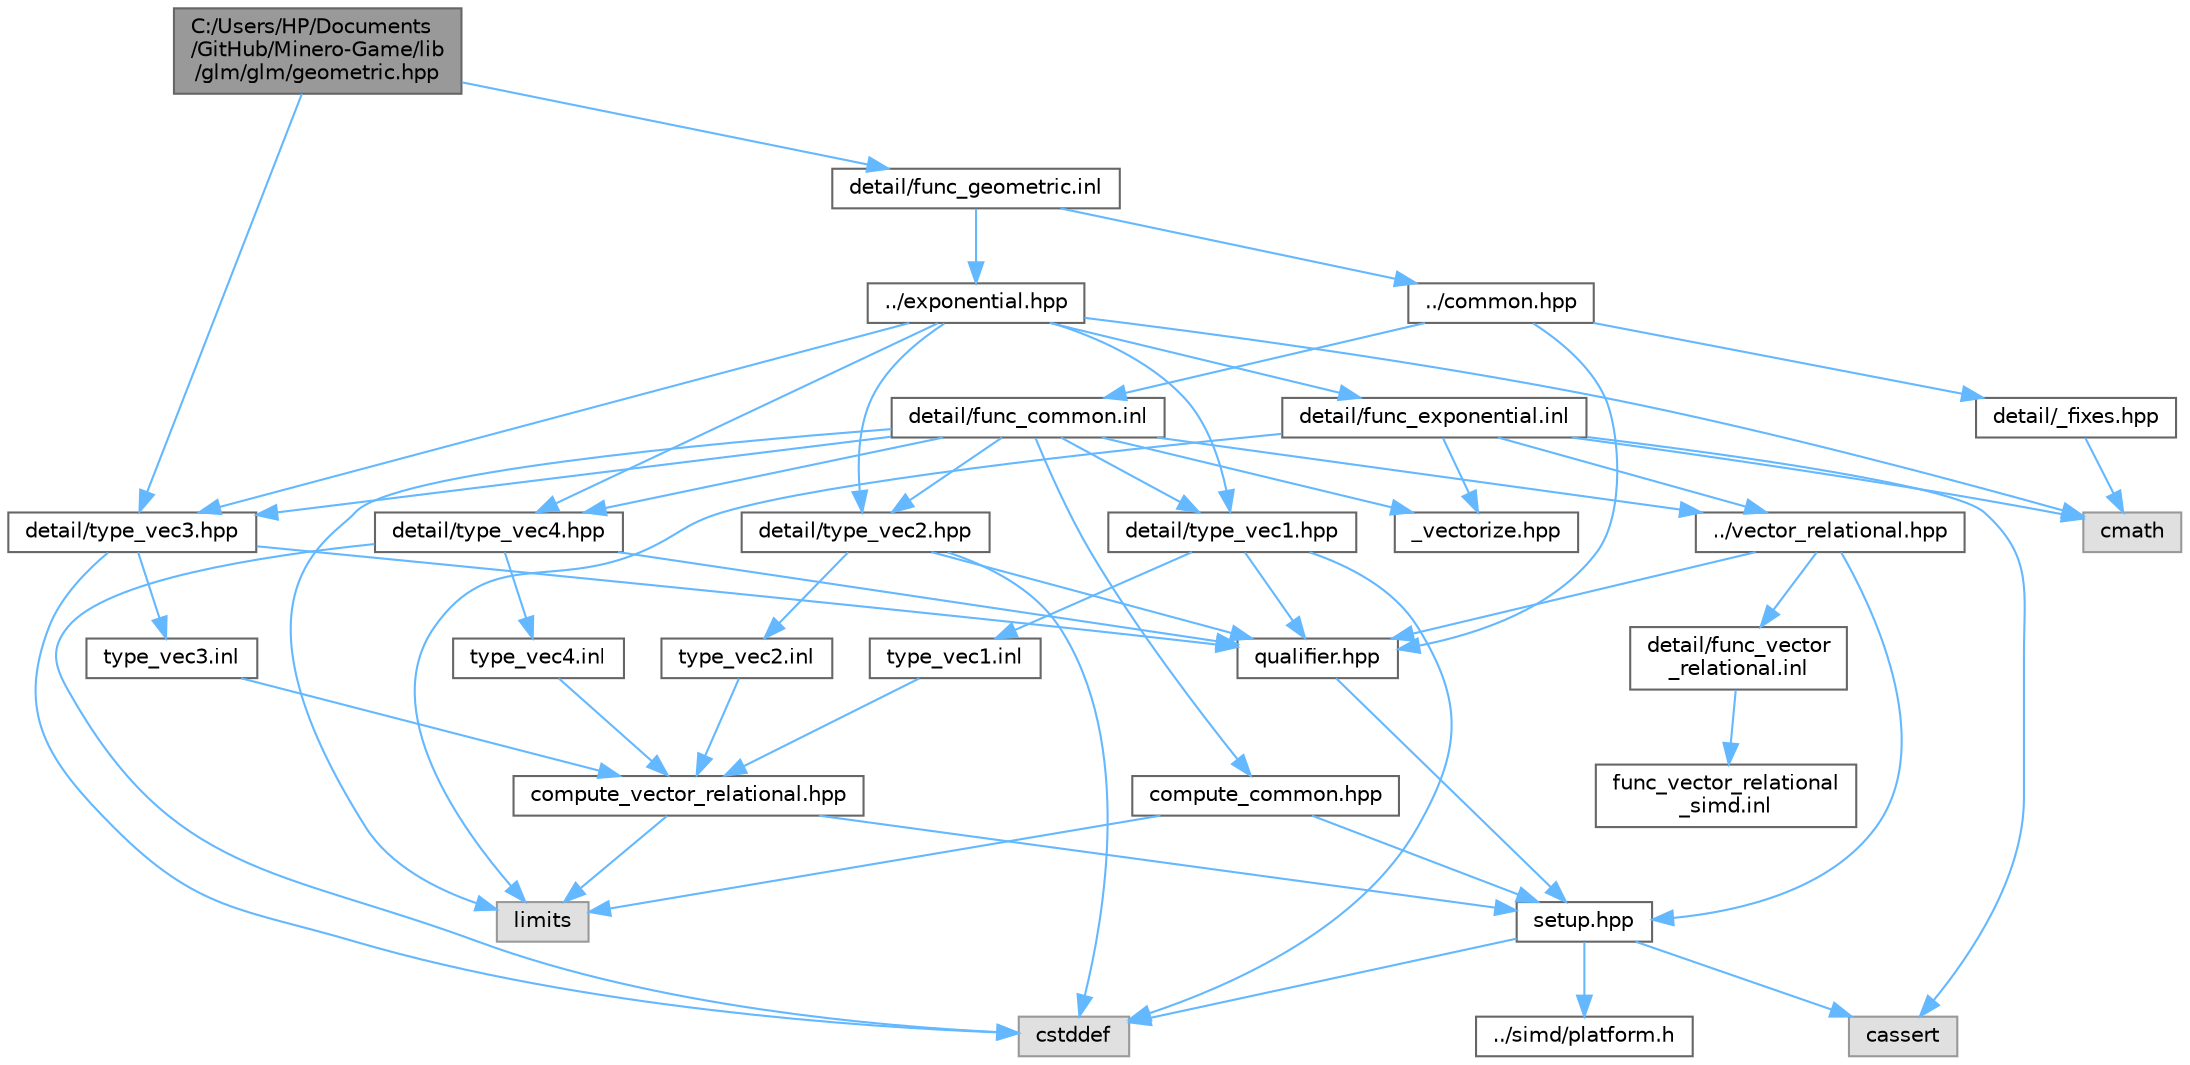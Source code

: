 digraph "C:/Users/HP/Documents/GitHub/Minero-Game/lib/glm/glm/geometric.hpp"
{
 // LATEX_PDF_SIZE
  bgcolor="transparent";
  edge [fontname=Helvetica,fontsize=10,labelfontname=Helvetica,labelfontsize=10];
  node [fontname=Helvetica,fontsize=10,shape=box,height=0.2,width=0.4];
  Node1 [id="Node000001",label="C:/Users/HP/Documents\l/GitHub/Minero-Game/lib\l/glm/glm/geometric.hpp",height=0.2,width=0.4,color="gray40", fillcolor="grey60", style="filled", fontcolor="black",tooltip=" "];
  Node1 -> Node2 [id="edge56_Node000001_Node000002",color="steelblue1",style="solid",tooltip=" "];
  Node2 [id="Node000002",label="detail/type_vec3.hpp",height=0.2,width=0.4,color="grey40", fillcolor="white", style="filled",URL="$lib_2glm_2glm_2detail_2type__vec3_8hpp.html",tooltip=" "];
  Node2 -> Node3 [id="edge57_Node000002_Node000003",color="steelblue1",style="solid",tooltip=" "];
  Node3 [id="Node000003",label="qualifier.hpp",height=0.2,width=0.4,color="grey40", fillcolor="white", style="filled",URL="$lib_2glm_2glm_2detail_2qualifier_8hpp.html",tooltip=" "];
  Node3 -> Node4 [id="edge58_Node000003_Node000004",color="steelblue1",style="solid",tooltip=" "];
  Node4 [id="Node000004",label="setup.hpp",height=0.2,width=0.4,color="grey40", fillcolor="white", style="filled",URL="$lib_2glm_2glm_2detail_2setup_8hpp.html",tooltip=" "];
  Node4 -> Node5 [id="edge59_Node000004_Node000005",color="steelblue1",style="solid",tooltip=" "];
  Node5 [id="Node000005",label="cassert",height=0.2,width=0.4,color="grey60", fillcolor="#E0E0E0", style="filled",tooltip=" "];
  Node4 -> Node6 [id="edge60_Node000004_Node000006",color="steelblue1",style="solid",tooltip=" "];
  Node6 [id="Node000006",label="cstddef",height=0.2,width=0.4,color="grey60", fillcolor="#E0E0E0", style="filled",tooltip=" "];
  Node4 -> Node7 [id="edge61_Node000004_Node000007",color="steelblue1",style="solid",tooltip=" "];
  Node7 [id="Node000007",label="../simd/platform.h",height=0.2,width=0.4,color="grey40", fillcolor="white", style="filled",URL="$lib_2glm_2glm_2simd_2platform_8h.html",tooltip=" "];
  Node2 -> Node6 [id="edge62_Node000002_Node000006",color="steelblue1",style="solid",tooltip=" "];
  Node2 -> Node8 [id="edge63_Node000002_Node000008",color="steelblue1",style="solid",tooltip=" "];
  Node8 [id="Node000008",label="type_vec3.inl",height=0.2,width=0.4,color="grey40", fillcolor="white", style="filled",URL="$lib_2glm_2glm_2detail_2type__vec3_8inl.html",tooltip=" "];
  Node8 -> Node9 [id="edge64_Node000008_Node000009",color="steelblue1",style="solid",tooltip=" "];
  Node9 [id="Node000009",label="compute_vector_relational.hpp",height=0.2,width=0.4,color="grey40", fillcolor="white", style="filled",URL="$lib_2glm_2glm_2detail_2compute__vector__relational_8hpp.html",tooltip=" "];
  Node9 -> Node4 [id="edge65_Node000009_Node000004",color="steelblue1",style="solid",tooltip=" "];
  Node9 -> Node10 [id="edge66_Node000009_Node000010",color="steelblue1",style="solid",tooltip=" "];
  Node10 [id="Node000010",label="limits",height=0.2,width=0.4,color="grey60", fillcolor="#E0E0E0", style="filled",tooltip=" "];
  Node1 -> Node11 [id="edge67_Node000001_Node000011",color="steelblue1",style="solid",tooltip=" "];
  Node11 [id="Node000011",label="detail/func_geometric.inl",height=0.2,width=0.4,color="grey40", fillcolor="white", style="filled",URL="$lib_2glm_2glm_2detail_2func__geometric_8inl.html",tooltip=" "];
  Node11 -> Node12 [id="edge68_Node000011_Node000012",color="steelblue1",style="solid",tooltip=" "];
  Node12 [id="Node000012",label="../exponential.hpp",height=0.2,width=0.4,color="grey40", fillcolor="white", style="filled",URL="$lib_2glm_2glm_2exponential_8hpp.html",tooltip=" "];
  Node12 -> Node13 [id="edge69_Node000012_Node000013",color="steelblue1",style="solid",tooltip=" "];
  Node13 [id="Node000013",label="detail/type_vec1.hpp",height=0.2,width=0.4,color="grey40", fillcolor="white", style="filled",URL="$lib_2glm_2glm_2detail_2type__vec1_8hpp.html",tooltip=" "];
  Node13 -> Node3 [id="edge70_Node000013_Node000003",color="steelblue1",style="solid",tooltip=" "];
  Node13 -> Node6 [id="edge71_Node000013_Node000006",color="steelblue1",style="solid",tooltip=" "];
  Node13 -> Node14 [id="edge72_Node000013_Node000014",color="steelblue1",style="solid",tooltip=" "];
  Node14 [id="Node000014",label="type_vec1.inl",height=0.2,width=0.4,color="grey40", fillcolor="white", style="filled",URL="$lib_2glm_2glm_2detail_2type__vec1_8inl.html",tooltip=" "];
  Node14 -> Node9 [id="edge73_Node000014_Node000009",color="steelblue1",style="solid",tooltip=" "];
  Node12 -> Node15 [id="edge74_Node000012_Node000015",color="steelblue1",style="solid",tooltip=" "];
  Node15 [id="Node000015",label="detail/type_vec2.hpp",height=0.2,width=0.4,color="grey40", fillcolor="white", style="filled",URL="$lib_2glm_2glm_2detail_2type__vec2_8hpp.html",tooltip=" "];
  Node15 -> Node3 [id="edge75_Node000015_Node000003",color="steelblue1",style="solid",tooltip=" "];
  Node15 -> Node6 [id="edge76_Node000015_Node000006",color="steelblue1",style="solid",tooltip=" "];
  Node15 -> Node16 [id="edge77_Node000015_Node000016",color="steelblue1",style="solid",tooltip=" "];
  Node16 [id="Node000016",label="type_vec2.inl",height=0.2,width=0.4,color="grey40", fillcolor="white", style="filled",URL="$lib_2glm_2glm_2detail_2type__vec2_8inl.html",tooltip=" "];
  Node16 -> Node9 [id="edge78_Node000016_Node000009",color="steelblue1",style="solid",tooltip=" "];
  Node12 -> Node2 [id="edge79_Node000012_Node000002",color="steelblue1",style="solid",tooltip=" "];
  Node12 -> Node17 [id="edge80_Node000012_Node000017",color="steelblue1",style="solid",tooltip=" "];
  Node17 [id="Node000017",label="detail/type_vec4.hpp",height=0.2,width=0.4,color="grey40", fillcolor="white", style="filled",URL="$lib_2glm_2glm_2detail_2type__vec4_8hpp.html",tooltip=" "];
  Node17 -> Node3 [id="edge81_Node000017_Node000003",color="steelblue1",style="solid",tooltip=" "];
  Node17 -> Node6 [id="edge82_Node000017_Node000006",color="steelblue1",style="solid",tooltip=" "];
  Node17 -> Node18 [id="edge83_Node000017_Node000018",color="steelblue1",style="solid",tooltip=" "];
  Node18 [id="Node000018",label="type_vec4.inl",height=0.2,width=0.4,color="grey40", fillcolor="white", style="filled",URL="$lib_2glm_2glm_2detail_2type__vec4_8inl.html",tooltip=" "];
  Node18 -> Node9 [id="edge84_Node000018_Node000009",color="steelblue1",style="solid",tooltip=" "];
  Node12 -> Node19 [id="edge85_Node000012_Node000019",color="steelblue1",style="solid",tooltip=" "];
  Node19 [id="Node000019",label="cmath",height=0.2,width=0.4,color="grey60", fillcolor="#E0E0E0", style="filled",tooltip=" "];
  Node12 -> Node20 [id="edge86_Node000012_Node000020",color="steelblue1",style="solid",tooltip=" "];
  Node20 [id="Node000020",label="detail/func_exponential.inl",height=0.2,width=0.4,color="grey40", fillcolor="white", style="filled",URL="$lib_2glm_2glm_2detail_2func__exponential_8inl.html",tooltip=" "];
  Node20 -> Node21 [id="edge87_Node000020_Node000021",color="steelblue1",style="solid",tooltip=" "];
  Node21 [id="Node000021",label="../vector_relational.hpp",height=0.2,width=0.4,color="grey40", fillcolor="white", style="filled",URL="$lib_2glm_2glm_2vector__relational_8hpp.html",tooltip=" "];
  Node21 -> Node3 [id="edge88_Node000021_Node000003",color="steelblue1",style="solid",tooltip=" "];
  Node21 -> Node4 [id="edge89_Node000021_Node000004",color="steelblue1",style="solid",tooltip=" "];
  Node21 -> Node22 [id="edge90_Node000021_Node000022",color="steelblue1",style="solid",tooltip=" "];
  Node22 [id="Node000022",label="detail/func_vector\l_relational.inl",height=0.2,width=0.4,color="grey40", fillcolor="white", style="filled",URL="$lib_2glm_2glm_2detail_2func__vector__relational_8inl.html",tooltip=" "];
  Node22 -> Node23 [id="edge91_Node000022_Node000023",color="steelblue1",style="solid",tooltip=" "];
  Node23 [id="Node000023",label="func_vector_relational\l_simd.inl",height=0.2,width=0.4,color="grey40", fillcolor="white", style="filled",URL="$lib_2glm_2glm_2detail_2func__vector__relational__simd_8inl.html",tooltip=" "];
  Node20 -> Node24 [id="edge92_Node000020_Node000024",color="steelblue1",style="solid",tooltip=" "];
  Node24 [id="Node000024",label="_vectorize.hpp",height=0.2,width=0.4,color="grey40", fillcolor="white", style="filled",URL="$lib_2glm_2glm_2detail_2__vectorize_8hpp.html",tooltip=" "];
  Node20 -> Node10 [id="edge93_Node000020_Node000010",color="steelblue1",style="solid",tooltip=" "];
  Node20 -> Node19 [id="edge94_Node000020_Node000019",color="steelblue1",style="solid",tooltip=" "];
  Node20 -> Node5 [id="edge95_Node000020_Node000005",color="steelblue1",style="solid",tooltip=" "];
  Node11 -> Node25 [id="edge96_Node000011_Node000025",color="steelblue1",style="solid",tooltip=" "];
  Node25 [id="Node000025",label="../common.hpp",height=0.2,width=0.4,color="grey40", fillcolor="white", style="filled",URL="$lib_2glm_2glm_2common_8hpp.html",tooltip=" "];
  Node25 -> Node3 [id="edge97_Node000025_Node000003",color="steelblue1",style="solid",tooltip=" "];
  Node25 -> Node26 [id="edge98_Node000025_Node000026",color="steelblue1",style="solid",tooltip=" "];
  Node26 [id="Node000026",label="detail/_fixes.hpp",height=0.2,width=0.4,color="grey40", fillcolor="white", style="filled",URL="$lib_2glm_2glm_2detail_2__fixes_8hpp.html",tooltip=" "];
  Node26 -> Node19 [id="edge99_Node000026_Node000019",color="steelblue1",style="solid",tooltip=" "];
  Node25 -> Node27 [id="edge100_Node000025_Node000027",color="steelblue1",style="solid",tooltip=" "];
  Node27 [id="Node000027",label="detail/func_common.inl",height=0.2,width=0.4,color="grey40", fillcolor="white", style="filled",URL="$lib_2glm_2glm_2detail_2func__common_8inl.html",tooltip=" "];
  Node27 -> Node21 [id="edge101_Node000027_Node000021",color="steelblue1",style="solid",tooltip=" "];
  Node27 -> Node28 [id="edge102_Node000027_Node000028",color="steelblue1",style="solid",tooltip=" "];
  Node28 [id="Node000028",label="compute_common.hpp",height=0.2,width=0.4,color="grey40", fillcolor="white", style="filled",URL="$lib_2glm_2glm_2detail_2compute__common_8hpp.html",tooltip=" "];
  Node28 -> Node4 [id="edge103_Node000028_Node000004",color="steelblue1",style="solid",tooltip=" "];
  Node28 -> Node10 [id="edge104_Node000028_Node000010",color="steelblue1",style="solid",tooltip=" "];
  Node27 -> Node13 [id="edge105_Node000027_Node000013",color="steelblue1",style="solid",tooltip=" "];
  Node27 -> Node15 [id="edge106_Node000027_Node000015",color="steelblue1",style="solid",tooltip=" "];
  Node27 -> Node2 [id="edge107_Node000027_Node000002",color="steelblue1",style="solid",tooltip=" "];
  Node27 -> Node17 [id="edge108_Node000027_Node000017",color="steelblue1",style="solid",tooltip=" "];
  Node27 -> Node24 [id="edge109_Node000027_Node000024",color="steelblue1",style="solid",tooltip=" "];
  Node27 -> Node10 [id="edge110_Node000027_Node000010",color="steelblue1",style="solid",tooltip=" "];
}
